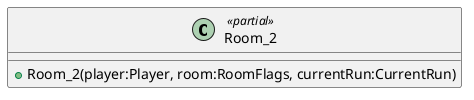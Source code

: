 @startuml
class Room_2 <<partial>> {
    + Room_2(player:Player, room:RoomFlags, currentRun:CurrentRun)
}
@enduml
